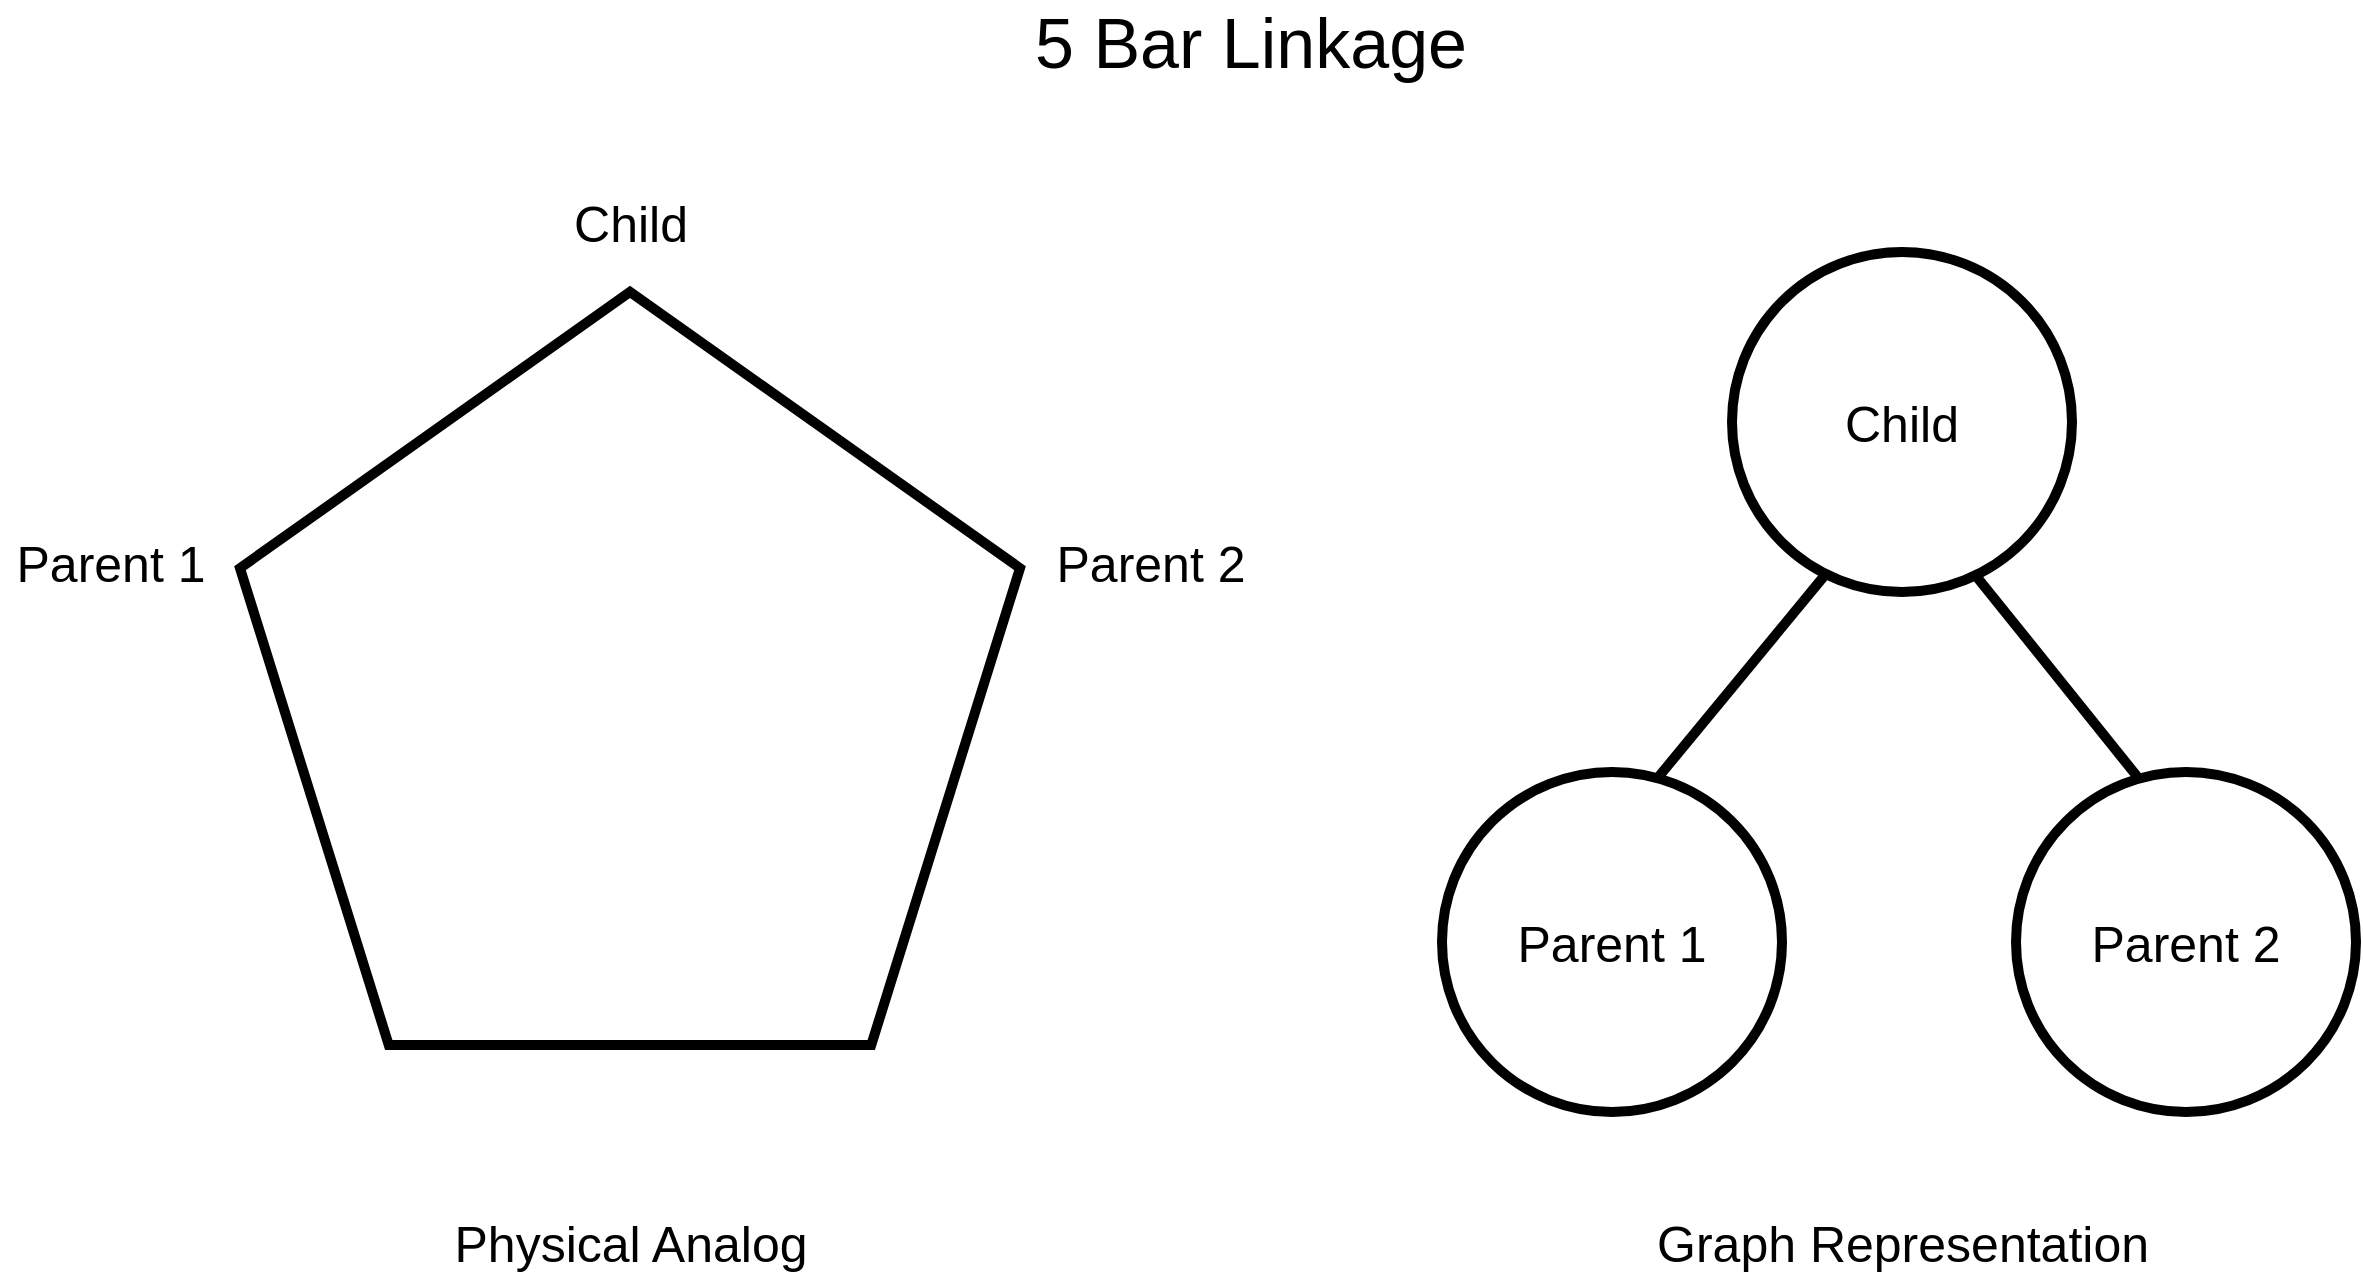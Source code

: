 <mxfile version="16.5.3" type="device"><diagram id="_Fm1dSiAEdp7KqEdWjvl" name="Page-1"><mxGraphModel dx="2881" dy="1089" grid="1" gridSize="10" guides="1" tooltips="1" connect="1" arrows="1" fold="1" page="1" pageScale="1" pageWidth="850" pageHeight="1100" math="0" shadow="0"><root><mxCell id="0"/><mxCell id="1" parent="0"/><mxCell id="migQWLlwbbS-f3-GcVuZ-1" value="&lt;font style=&quot;font-size: 25px&quot;&gt;Child&lt;/font&gt;" style="ellipse;whiteSpace=wrap;html=1;aspect=fixed;strokeWidth=5;" parent="1" vertex="1"><mxGeometry x="356" y="300" width="170" height="170" as="geometry"/></mxCell><mxCell id="migQWLlwbbS-f3-GcVuZ-3" value="&lt;font style=&quot;font-size: 25px&quot;&gt;Parent 1&lt;/font&gt;" style="ellipse;whiteSpace=wrap;html=1;aspect=fixed;strokeWidth=5;" parent="1" vertex="1"><mxGeometry x="211" y="560" width="170" height="170" as="geometry"/></mxCell><mxCell id="migQWLlwbbS-f3-GcVuZ-4" value="&lt;font style=&quot;font-size: 25px&quot;&gt;Parent 2&lt;/font&gt;" style="ellipse;whiteSpace=wrap;html=1;aspect=fixed;strokeWidth=5;" parent="1" vertex="1"><mxGeometry x="498" y="560" width="170" height="170" as="geometry"/></mxCell><mxCell id="migQWLlwbbS-f3-GcVuZ-5" value="" style="endArrow=none;html=1;rounded=0;fontSize=25;strokeWidth=5;exitX=0.629;exitY=0.024;exitDx=0;exitDy=0;exitPerimeter=0;entryX=0.271;entryY=0.953;entryDx=0;entryDy=0;entryPerimeter=0;" parent="1" source="migQWLlwbbS-f3-GcVuZ-3" target="migQWLlwbbS-f3-GcVuZ-1" edge="1"><mxGeometry width="50" height="50" relative="1" as="geometry"><mxPoint x="320" y="520" as="sourcePoint"/><mxPoint x="390" y="490" as="targetPoint"/></mxGeometry></mxCell><mxCell id="migQWLlwbbS-f3-GcVuZ-6" value="" style="endArrow=none;html=1;rounded=0;fontSize=25;strokeWidth=5;exitX=0.365;exitY=0.024;exitDx=0;exitDy=0;exitPerimeter=0;entryX=0.718;entryY=0.953;entryDx=0;entryDy=0;entryPerimeter=0;" parent="1" source="migQWLlwbbS-f3-GcVuZ-4" target="migQWLlwbbS-f3-GcVuZ-1" edge="1"><mxGeometry width="50" height="50" relative="1" as="geometry"><mxPoint x="560" y="530" as="sourcePoint"/><mxPoint x="500" y="510" as="targetPoint"/></mxGeometry></mxCell><mxCell id="-sVD3-XQilqzXu6mLqgN-3" value="" style="whiteSpace=wrap;html=1;shape=mxgraph.basic.pentagon;fontSize=20;strokeWidth=5;fillColor=none;" vertex="1" parent="1"><mxGeometry x="-390" y="320" width="390" height="376.55" as="geometry"/></mxCell><mxCell id="-sVD3-XQilqzXu6mLqgN-4" value="&lt;font style=&quot;font-size: 25px&quot;&gt;Parent 2&lt;/font&gt;" style="text;html=1;align=center;verticalAlign=middle;resizable=0;points=[];autosize=1;strokeColor=none;fillColor=none;fontSize=20;" vertex="1" parent="1"><mxGeometry x="10" y="440" width="110" height="30" as="geometry"/></mxCell><mxCell id="-sVD3-XQilqzXu6mLqgN-5" value="&lt;font style=&quot;font-size: 25px&quot;&gt;Parent 1&lt;/font&gt;" style="text;html=1;align=center;verticalAlign=middle;resizable=0;points=[];autosize=1;strokeColor=none;fillColor=none;fontSize=20;" vertex="1" parent="1"><mxGeometry x="-510" y="440" width="110" height="30" as="geometry"/></mxCell><mxCell id="-sVD3-XQilqzXu6mLqgN-6" value="&lt;font style=&quot;font-size: 25px&quot;&gt;Child&lt;/font&gt;" style="text;html=1;align=center;verticalAlign=middle;resizable=0;points=[];autosize=1;strokeColor=none;fillColor=none;fontSize=20;" vertex="1" parent="1"><mxGeometry x="-230" y="270" width="70" height="30" as="geometry"/></mxCell><mxCell id="-sVD3-XQilqzXu6mLqgN-7" value="&lt;font style=&quot;font-size: 35px&quot;&gt;5 Bar Linkage&lt;/font&gt;" style="text;html=1;align=center;verticalAlign=middle;resizable=0;points=[];autosize=1;strokeColor=none;fillColor=none;fontSize=20;" vertex="1" parent="1"><mxGeometry y="180" width="230" height="30" as="geometry"/></mxCell><mxCell id="-sVD3-XQilqzXu6mLqgN-8" value="&lt;font style=&quot;font-size: 25px&quot;&gt;Physical Analog&lt;/font&gt;" style="text;html=1;align=center;verticalAlign=middle;resizable=0;points=[];autosize=1;strokeColor=none;fillColor=none;fontSize=20;" vertex="1" parent="1"><mxGeometry x="-290" y="780" width="190" height="30" as="geometry"/></mxCell><mxCell id="-sVD3-XQilqzXu6mLqgN-9" value="&lt;font style=&quot;font-size: 25px&quot;&gt;Graph Representation&lt;/font&gt;" style="text;html=1;align=center;verticalAlign=middle;resizable=0;points=[];autosize=1;strokeColor=none;fillColor=none;fontSize=20;" vertex="1" parent="1"><mxGeometry x="311" y="780" width="260" height="30" as="geometry"/></mxCell></root></mxGraphModel></diagram></mxfile>